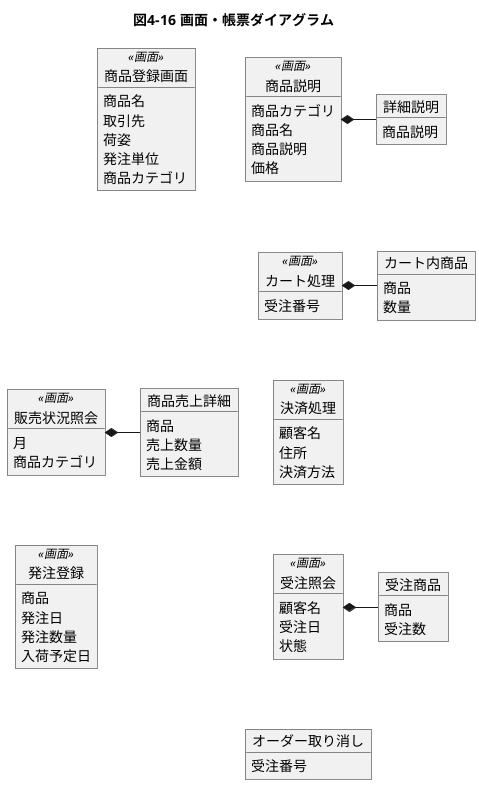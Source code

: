 @startuml
title 図4-16 画面・帳票ダイアグラム
object 商品登録画面 <<画面>> {
    商品名
    取引先
    荷姿
    発注単位
    商品カテゴリ
}
object 販売状況照会 <<画面>> {
    月
    商品カテゴリ
}
商品登録画面 -[hidden]-- 販売状況照会
object 商品売上詳細 {
    商品
    売上数量
    売上金額
}
販売状況照会 *-right- 商品売上詳細
object 発注登録 <<画面>> {
    商品　
    発注日
    発注数量
    入荷予定日
}
販売状況照会 -[hidden]- 発注登録
object 商品説明 <<画面>> {
    商品カテゴリ
    商品名
    商品説明
    価格
}
商品登録画面 -[hidden]right---- 商品説明
object 詳細説明 {
    商品説明
}
商品説明 *-right- 詳細説明
object カート処理 <<画面>> {
    受注番号
}
object カート内商品 {
    商品
    数量
}
商品説明 -[hidden]- カート処理
カート処理 *-right- カート内商品
object 決済処理 <<画面>> {
    顧客名
    住所
    決済方法
}
カート処理 -[hidden]- 決済処理
object 受注照会 <<画面>> {
    顧客名
    受注日
    状態
}
決済処理 -[hidden]- 受注照会
object 受注商品 {
    商品
    受注数
}
受注照会 *-right- 受注商品
object オーダー取り消し {
    受注番号
}
受注照会 -[hidden]- オーダー取り消し
@enduml